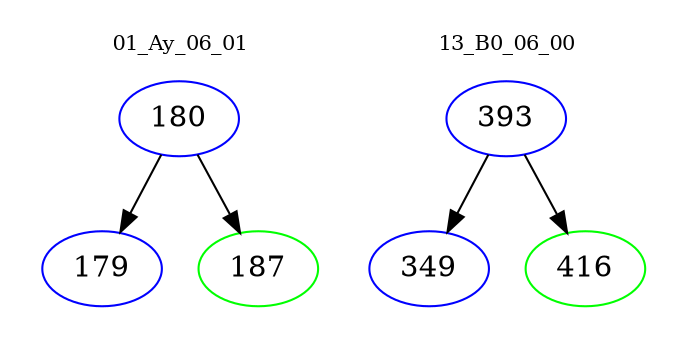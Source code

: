 digraph{
subgraph cluster_0 {
color = white
label = "01_Ay_06_01";
fontsize=10;
T0_180 [label="180", color="blue"]
T0_180 -> T0_179 [color="black"]
T0_179 [label="179", color="blue"]
T0_180 -> T0_187 [color="black"]
T0_187 [label="187", color="green"]
}
subgraph cluster_1 {
color = white
label = "13_B0_06_00";
fontsize=10;
T1_393 [label="393", color="blue"]
T1_393 -> T1_349 [color="black"]
T1_349 [label="349", color="blue"]
T1_393 -> T1_416 [color="black"]
T1_416 [label="416", color="green"]
}
}
